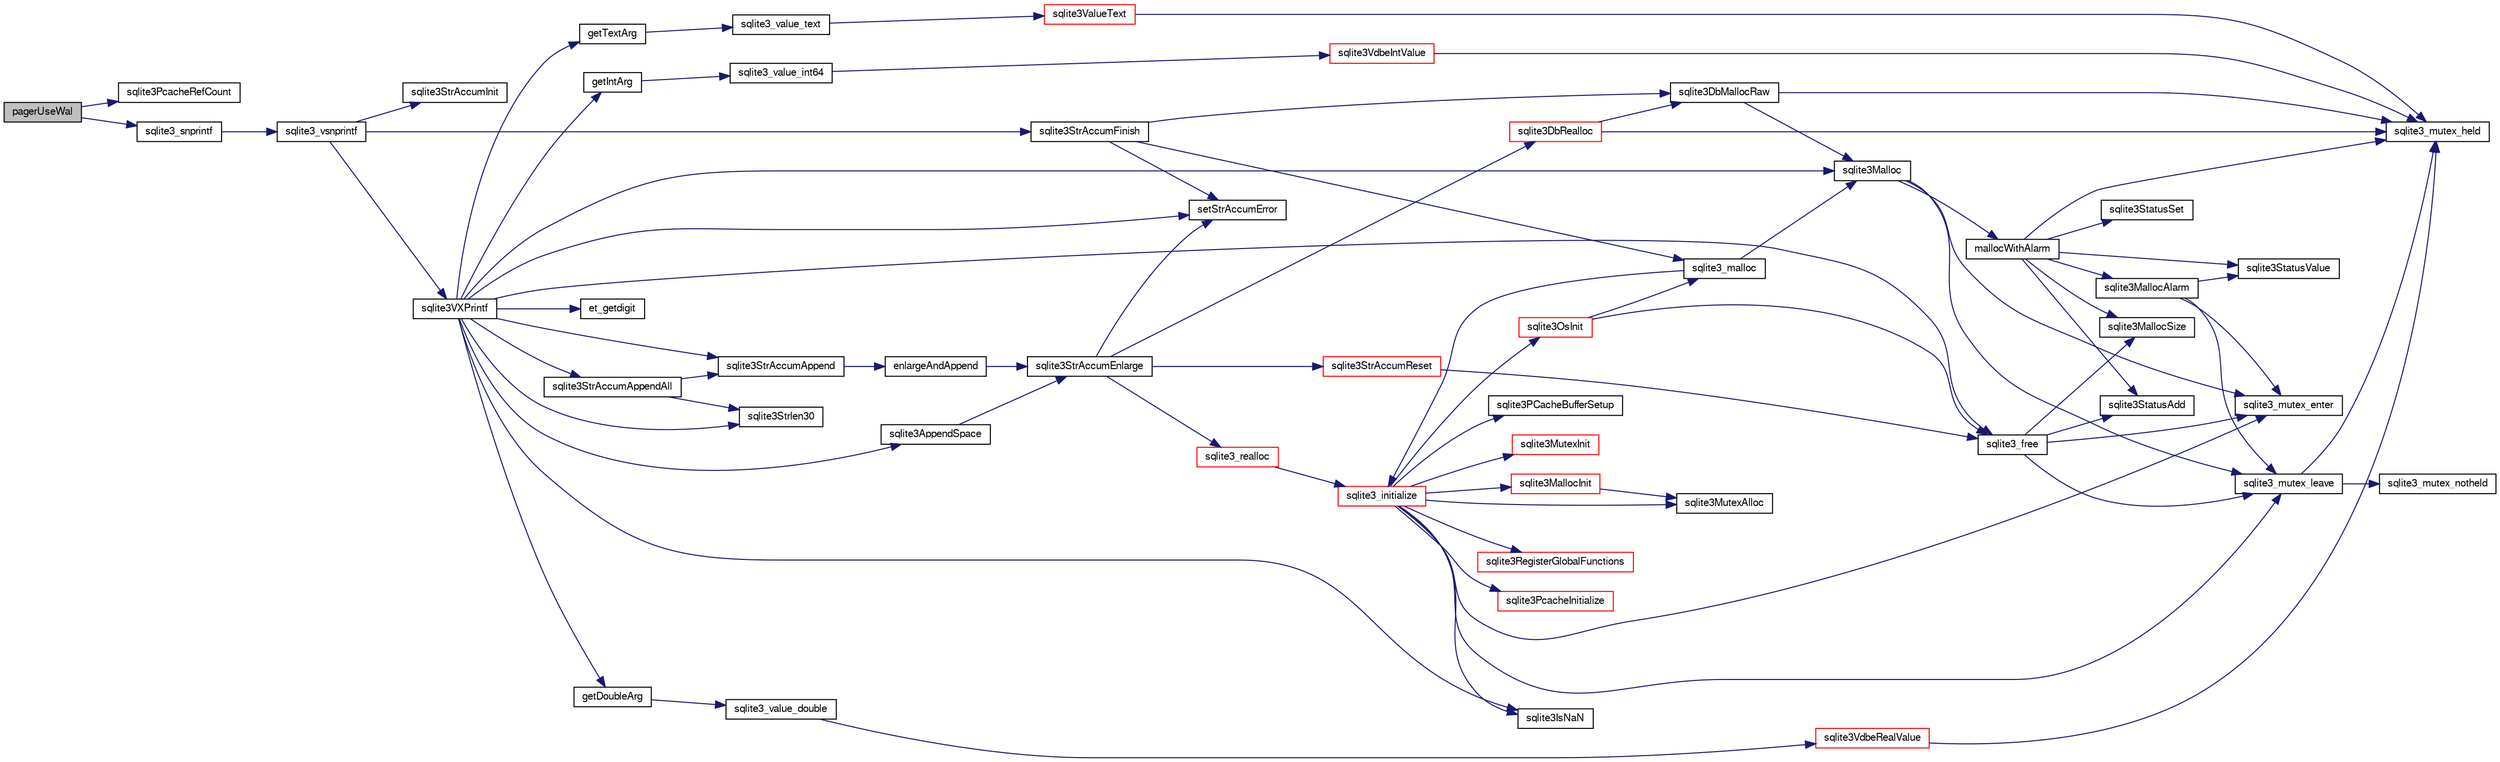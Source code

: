 digraph "pagerUseWal"
{
  edge [fontname="FreeSans",fontsize="10",labelfontname="FreeSans",labelfontsize="10"];
  node [fontname="FreeSans",fontsize="10",shape=record];
  rankdir="LR";
  Node209350 [label="pagerUseWal",height=0.2,width=0.4,color="black", fillcolor="grey75", style="filled", fontcolor="black"];
  Node209350 -> Node209351 [color="midnightblue",fontsize="10",style="solid",fontname="FreeSans"];
  Node209351 [label="sqlite3PcacheRefCount",height=0.2,width=0.4,color="black", fillcolor="white", style="filled",URL="$sqlite3_8c.html#adee2536d23ec9628e0883ccab03b3429"];
  Node209350 -> Node209352 [color="midnightblue",fontsize="10",style="solid",fontname="FreeSans"];
  Node209352 [label="sqlite3_snprintf",height=0.2,width=0.4,color="black", fillcolor="white", style="filled",URL="$sqlite3_8c.html#aa2695a752e971577f5784122f2013c40"];
  Node209352 -> Node209353 [color="midnightblue",fontsize="10",style="solid",fontname="FreeSans"];
  Node209353 [label="sqlite3_vsnprintf",height=0.2,width=0.4,color="black", fillcolor="white", style="filled",URL="$sqlite3_8c.html#a0862c03aea71d62847e452aa655add42"];
  Node209353 -> Node209354 [color="midnightblue",fontsize="10",style="solid",fontname="FreeSans"];
  Node209354 [label="sqlite3StrAccumInit",height=0.2,width=0.4,color="black", fillcolor="white", style="filled",URL="$sqlite3_8c.html#aabf95e113b9d54d519cd15a56215f560"];
  Node209353 -> Node209355 [color="midnightblue",fontsize="10",style="solid",fontname="FreeSans"];
  Node209355 [label="sqlite3VXPrintf",height=0.2,width=0.4,color="black", fillcolor="white", style="filled",URL="$sqlite3_8c.html#a63c25806c9bd4a2b76f9a0eb232c6bde"];
  Node209355 -> Node209356 [color="midnightblue",fontsize="10",style="solid",fontname="FreeSans"];
  Node209356 [label="sqlite3StrAccumAppend",height=0.2,width=0.4,color="black", fillcolor="white", style="filled",URL="$sqlite3_8c.html#a56664fa33def33c5a5245b623441d5e0"];
  Node209356 -> Node209357 [color="midnightblue",fontsize="10",style="solid",fontname="FreeSans"];
  Node209357 [label="enlargeAndAppend",height=0.2,width=0.4,color="black", fillcolor="white", style="filled",URL="$sqlite3_8c.html#a25b21e61dc0883d849890eaa8a18088a"];
  Node209357 -> Node209358 [color="midnightblue",fontsize="10",style="solid",fontname="FreeSans"];
  Node209358 [label="sqlite3StrAccumEnlarge",height=0.2,width=0.4,color="black", fillcolor="white", style="filled",URL="$sqlite3_8c.html#a38976500a97c69d65086eeccca82dd96"];
  Node209358 -> Node209359 [color="midnightblue",fontsize="10",style="solid",fontname="FreeSans"];
  Node209359 [label="setStrAccumError",height=0.2,width=0.4,color="black", fillcolor="white", style="filled",URL="$sqlite3_8c.html#a3dc479a1fc8ba1ab8edfe51f8a0b102c"];
  Node209358 -> Node209360 [color="midnightblue",fontsize="10",style="solid",fontname="FreeSans"];
  Node209360 [label="sqlite3StrAccumReset",height=0.2,width=0.4,color="red", fillcolor="white", style="filled",URL="$sqlite3_8c.html#ad7e70f4ec9d2fa3a63a371e2c7c555d8"];
  Node209360 -> Node209367 [color="midnightblue",fontsize="10",style="solid",fontname="FreeSans"];
  Node209367 [label="sqlite3_free",height=0.2,width=0.4,color="black", fillcolor="white", style="filled",URL="$sqlite3_8c.html#a6552349e36a8a691af5487999ab09519"];
  Node209367 -> Node209368 [color="midnightblue",fontsize="10",style="solid",fontname="FreeSans"];
  Node209368 [label="sqlite3_mutex_enter",height=0.2,width=0.4,color="black", fillcolor="white", style="filled",URL="$sqlite3_8c.html#a1c12cde690bd89f104de5cbad12a6bf5"];
  Node209367 -> Node209369 [color="midnightblue",fontsize="10",style="solid",fontname="FreeSans"];
  Node209369 [label="sqlite3StatusAdd",height=0.2,width=0.4,color="black", fillcolor="white", style="filled",URL="$sqlite3_8c.html#afa029f93586aeab4cc85360905dae9cd"];
  Node209367 -> Node209365 [color="midnightblue",fontsize="10",style="solid",fontname="FreeSans"];
  Node209365 [label="sqlite3MallocSize",height=0.2,width=0.4,color="black", fillcolor="white", style="filled",URL="$sqlite3_8c.html#acf5d2a5f35270bafb050bd2def576955"];
  Node209367 -> Node209370 [color="midnightblue",fontsize="10",style="solid",fontname="FreeSans"];
  Node209370 [label="sqlite3_mutex_leave",height=0.2,width=0.4,color="black", fillcolor="white", style="filled",URL="$sqlite3_8c.html#a5838d235601dbd3c1fa993555c6bcc93"];
  Node209370 -> Node209362 [color="midnightblue",fontsize="10",style="solid",fontname="FreeSans"];
  Node209362 [label="sqlite3_mutex_held",height=0.2,width=0.4,color="black", fillcolor="white", style="filled",URL="$sqlite3_8c.html#acf77da68932b6bc163c5e68547ecc3e7"];
  Node209370 -> Node209371 [color="midnightblue",fontsize="10",style="solid",fontname="FreeSans"];
  Node209371 [label="sqlite3_mutex_notheld",height=0.2,width=0.4,color="black", fillcolor="white", style="filled",URL="$sqlite3_8c.html#a83967c837c1c000d3b5adcfaa688f5dc"];
  Node209358 -> Node209372 [color="midnightblue",fontsize="10",style="solid",fontname="FreeSans"];
  Node209372 [label="sqlite3DbRealloc",height=0.2,width=0.4,color="red", fillcolor="white", style="filled",URL="$sqlite3_8c.html#ae028f4902a9d29bcaf310ff289ee87dc"];
  Node209372 -> Node209362 [color="midnightblue",fontsize="10",style="solid",fontname="FreeSans"];
  Node209372 -> Node209373 [color="midnightblue",fontsize="10",style="solid",fontname="FreeSans"];
  Node209373 [label="sqlite3DbMallocRaw",height=0.2,width=0.4,color="black", fillcolor="white", style="filled",URL="$sqlite3_8c.html#abbe8be0cf7175e11ddc3e2218fad924e"];
  Node209373 -> Node209362 [color="midnightblue",fontsize="10",style="solid",fontname="FreeSans"];
  Node209373 -> Node209374 [color="midnightblue",fontsize="10",style="solid",fontname="FreeSans"];
  Node209374 [label="sqlite3Malloc",height=0.2,width=0.4,color="black", fillcolor="white", style="filled",URL="$sqlite3_8c.html#a361a2eaa846b1885f123abe46f5d8b2b"];
  Node209374 -> Node209368 [color="midnightblue",fontsize="10",style="solid",fontname="FreeSans"];
  Node209374 -> Node209375 [color="midnightblue",fontsize="10",style="solid",fontname="FreeSans"];
  Node209375 [label="mallocWithAlarm",height=0.2,width=0.4,color="black", fillcolor="white", style="filled",URL="$sqlite3_8c.html#ab070d5cf8e48ec8a6a43cf025d48598b"];
  Node209375 -> Node209362 [color="midnightblue",fontsize="10",style="solid",fontname="FreeSans"];
  Node209375 -> Node209376 [color="midnightblue",fontsize="10",style="solid",fontname="FreeSans"];
  Node209376 [label="sqlite3StatusSet",height=0.2,width=0.4,color="black", fillcolor="white", style="filled",URL="$sqlite3_8c.html#afec7586c01fcb5ea17dc9d7725a589d9"];
  Node209375 -> Node209377 [color="midnightblue",fontsize="10",style="solid",fontname="FreeSans"];
  Node209377 [label="sqlite3StatusValue",height=0.2,width=0.4,color="black", fillcolor="white", style="filled",URL="$sqlite3_8c.html#a30b8ac296c6e200c1fa57708d52c6ef6"];
  Node209375 -> Node209378 [color="midnightblue",fontsize="10",style="solid",fontname="FreeSans"];
  Node209378 [label="sqlite3MallocAlarm",height=0.2,width=0.4,color="black", fillcolor="white", style="filled",URL="$sqlite3_8c.html#ada66988e8471d1198f3219c062377508"];
  Node209378 -> Node209377 [color="midnightblue",fontsize="10",style="solid",fontname="FreeSans"];
  Node209378 -> Node209370 [color="midnightblue",fontsize="10",style="solid",fontname="FreeSans"];
  Node209378 -> Node209368 [color="midnightblue",fontsize="10",style="solid",fontname="FreeSans"];
  Node209375 -> Node209365 [color="midnightblue",fontsize="10",style="solid",fontname="FreeSans"];
  Node209375 -> Node209369 [color="midnightblue",fontsize="10",style="solid",fontname="FreeSans"];
  Node209374 -> Node209370 [color="midnightblue",fontsize="10",style="solid",fontname="FreeSans"];
  Node209358 -> Node209553 [color="midnightblue",fontsize="10",style="solid",fontname="FreeSans"];
  Node209553 [label="sqlite3_realloc",height=0.2,width=0.4,color="red", fillcolor="white", style="filled",URL="$sqlite3_8c.html#a822d9e42f6ab4b2ec803f311aeb9618d"];
  Node209553 -> Node209380 [color="midnightblue",fontsize="10",style="solid",fontname="FreeSans"];
  Node209380 [label="sqlite3_initialize",height=0.2,width=0.4,color="red", fillcolor="white", style="filled",URL="$sqlite3_8c.html#ab0c0ee2d5d4cf8b28e9572296a8861df"];
  Node209380 -> Node209381 [color="midnightblue",fontsize="10",style="solid",fontname="FreeSans"];
  Node209381 [label="sqlite3MutexInit",height=0.2,width=0.4,color="red", fillcolor="white", style="filled",URL="$sqlite3_8c.html#a7906afcdd1cdb3d0007eb932398a1158"];
  Node209380 -> Node209399 [color="midnightblue",fontsize="10",style="solid",fontname="FreeSans"];
  Node209399 [label="sqlite3MutexAlloc",height=0.2,width=0.4,color="black", fillcolor="white", style="filled",URL="$sqlite3_8c.html#a0e3f432ee581f6876b590e7ad7e84e19"];
  Node209380 -> Node209368 [color="midnightblue",fontsize="10",style="solid",fontname="FreeSans"];
  Node209380 -> Node209400 [color="midnightblue",fontsize="10",style="solid",fontname="FreeSans"];
  Node209400 [label="sqlite3MallocInit",height=0.2,width=0.4,color="red", fillcolor="white", style="filled",URL="$sqlite3_8c.html#a9e06f9e7cad0d83ce80ab493c9533552"];
  Node209400 -> Node209399 [color="midnightblue",fontsize="10",style="solid",fontname="FreeSans"];
  Node209380 -> Node209370 [color="midnightblue",fontsize="10",style="solid",fontname="FreeSans"];
  Node209380 -> Node209443 [color="midnightblue",fontsize="10",style="solid",fontname="FreeSans"];
  Node209443 [label="sqlite3RegisterGlobalFunctions",height=0.2,width=0.4,color="red", fillcolor="white", style="filled",URL="$sqlite3_8c.html#a9f75bd111010f29e1b8d74344473c4ec"];
  Node209380 -> Node209621 [color="midnightblue",fontsize="10",style="solid",fontname="FreeSans"];
  Node209621 [label="sqlite3PcacheInitialize",height=0.2,width=0.4,color="red", fillcolor="white", style="filled",URL="$sqlite3_8c.html#a2902c61ddc88bea002c4d69fe4052b1f"];
  Node209380 -> Node209622 [color="midnightblue",fontsize="10",style="solid",fontname="FreeSans"];
  Node209622 [label="sqlite3OsInit",height=0.2,width=0.4,color="red", fillcolor="white", style="filled",URL="$sqlite3_8c.html#afeaa886fe1ca086a30fd278b1d069762"];
  Node209622 -> Node209406 [color="midnightblue",fontsize="10",style="solid",fontname="FreeSans"];
  Node209406 [label="sqlite3_malloc",height=0.2,width=0.4,color="black", fillcolor="white", style="filled",URL="$sqlite3_8c.html#ac79dba55fc32b6a840cf5a9769bce7cd"];
  Node209406 -> Node209380 [color="midnightblue",fontsize="10",style="solid",fontname="FreeSans"];
  Node209406 -> Node209374 [color="midnightblue",fontsize="10",style="solid",fontname="FreeSans"];
  Node209622 -> Node209367 [color="midnightblue",fontsize="10",style="solid",fontname="FreeSans"];
  Node209380 -> Node209626 [color="midnightblue",fontsize="10",style="solid",fontname="FreeSans"];
  Node209626 [label="sqlite3PCacheBufferSetup",height=0.2,width=0.4,color="black", fillcolor="white", style="filled",URL="$sqlite3_8c.html#ad18a1eebefdfbc4254f473f7b0101937"];
  Node209380 -> Node209521 [color="midnightblue",fontsize="10",style="solid",fontname="FreeSans"];
  Node209521 [label="sqlite3IsNaN",height=0.2,width=0.4,color="black", fillcolor="white", style="filled",URL="$sqlite3_8c.html#aed4d78203877c3486765ccbc7feebb50"];
  Node209355 -> Node209628 [color="midnightblue",fontsize="10",style="solid",fontname="FreeSans"];
  Node209628 [label="getIntArg",height=0.2,width=0.4,color="black", fillcolor="white", style="filled",URL="$sqlite3_8c.html#abff258963dbd9205fb299851a64c67be"];
  Node209628 -> Node209512 [color="midnightblue",fontsize="10",style="solid",fontname="FreeSans"];
  Node209512 [label="sqlite3_value_int64",height=0.2,width=0.4,color="black", fillcolor="white", style="filled",URL="$sqlite3_8c.html#ab38d8627f4750672e72712df0b709e0d"];
  Node209512 -> Node209500 [color="midnightblue",fontsize="10",style="solid",fontname="FreeSans"];
  Node209500 [label="sqlite3VdbeIntValue",height=0.2,width=0.4,color="red", fillcolor="white", style="filled",URL="$sqlite3_8c.html#a3dc28e3bfdbecf81633c3697a3aacd45"];
  Node209500 -> Node209362 [color="midnightblue",fontsize="10",style="solid",fontname="FreeSans"];
  Node209355 -> Node209374 [color="midnightblue",fontsize="10",style="solid",fontname="FreeSans"];
  Node209355 -> Node209359 [color="midnightblue",fontsize="10",style="solid",fontname="FreeSans"];
  Node209355 -> Node209629 [color="midnightblue",fontsize="10",style="solid",fontname="FreeSans"];
  Node209629 [label="getDoubleArg",height=0.2,width=0.4,color="black", fillcolor="white", style="filled",URL="$sqlite3_8c.html#a1cf25120072c85bd261983b24c12c3d9"];
  Node209629 -> Node209516 [color="midnightblue",fontsize="10",style="solid",fontname="FreeSans"];
  Node209516 [label="sqlite3_value_double",height=0.2,width=0.4,color="black", fillcolor="white", style="filled",URL="$sqlite3_8c.html#a3e50c1a2dd484a8b6911c9d163816b88"];
  Node209516 -> Node209517 [color="midnightblue",fontsize="10",style="solid",fontname="FreeSans"];
  Node209517 [label="sqlite3VdbeRealValue",height=0.2,width=0.4,color="red", fillcolor="white", style="filled",URL="$sqlite3_8c.html#a5bf943a4f9a5516911b3bc610e3d64e0"];
  Node209517 -> Node209362 [color="midnightblue",fontsize="10",style="solid",fontname="FreeSans"];
  Node209355 -> Node209521 [color="midnightblue",fontsize="10",style="solid",fontname="FreeSans"];
  Node209355 -> Node209441 [color="midnightblue",fontsize="10",style="solid",fontname="FreeSans"];
  Node209441 [label="sqlite3Strlen30",height=0.2,width=0.4,color="black", fillcolor="white", style="filled",URL="$sqlite3_8c.html#a3dcd80ba41f1a308193dee74857b62a7"];
  Node209355 -> Node209630 [color="midnightblue",fontsize="10",style="solid",fontname="FreeSans"];
  Node209630 [label="et_getdigit",height=0.2,width=0.4,color="black", fillcolor="white", style="filled",URL="$sqlite3_8c.html#a40c5a308749ad07cc2397a53e081bff0"];
  Node209355 -> Node209631 [color="midnightblue",fontsize="10",style="solid",fontname="FreeSans"];
  Node209631 [label="getTextArg",height=0.2,width=0.4,color="black", fillcolor="white", style="filled",URL="$sqlite3_8c.html#afbb41850423ef20071cefaab0431e04d"];
  Node209631 -> Node209446 [color="midnightblue",fontsize="10",style="solid",fontname="FreeSans"];
  Node209446 [label="sqlite3_value_text",height=0.2,width=0.4,color="black", fillcolor="white", style="filled",URL="$sqlite3_8c.html#aef2ace3239e6dd59c74110faa70f8171"];
  Node209446 -> Node209447 [color="midnightblue",fontsize="10",style="solid",fontname="FreeSans"];
  Node209447 [label="sqlite3ValueText",height=0.2,width=0.4,color="red", fillcolor="white", style="filled",URL="$sqlite3_8c.html#ad567a94e52d1adf81f4857fdba00a59b"];
  Node209447 -> Node209362 [color="midnightblue",fontsize="10",style="solid",fontname="FreeSans"];
  Node209355 -> Node209632 [color="midnightblue",fontsize="10",style="solid",fontname="FreeSans"];
  Node209632 [label="sqlite3StrAccumAppendAll",height=0.2,width=0.4,color="black", fillcolor="white", style="filled",URL="$sqlite3_8c.html#acaf8f3e4f99a3c3a4a77e9c987547289"];
  Node209632 -> Node209356 [color="midnightblue",fontsize="10",style="solid",fontname="FreeSans"];
  Node209632 -> Node209441 [color="midnightblue",fontsize="10",style="solid",fontname="FreeSans"];
  Node209355 -> Node209633 [color="midnightblue",fontsize="10",style="solid",fontname="FreeSans"];
  Node209633 [label="sqlite3AppendSpace",height=0.2,width=0.4,color="black", fillcolor="white", style="filled",URL="$sqlite3_8c.html#aefd38a5afc0020d4a93855c3ee7c63a8"];
  Node209633 -> Node209358 [color="midnightblue",fontsize="10",style="solid",fontname="FreeSans"];
  Node209355 -> Node209367 [color="midnightblue",fontsize="10",style="solid",fontname="FreeSans"];
  Node209353 -> Node209405 [color="midnightblue",fontsize="10",style="solid",fontname="FreeSans"];
  Node209405 [label="sqlite3StrAccumFinish",height=0.2,width=0.4,color="black", fillcolor="white", style="filled",URL="$sqlite3_8c.html#adb7f26b10ac1b847db6f000ef4c2e2ba"];
  Node209405 -> Node209373 [color="midnightblue",fontsize="10",style="solid",fontname="FreeSans"];
  Node209405 -> Node209406 [color="midnightblue",fontsize="10",style="solid",fontname="FreeSans"];
  Node209405 -> Node209359 [color="midnightblue",fontsize="10",style="solid",fontname="FreeSans"];
}
